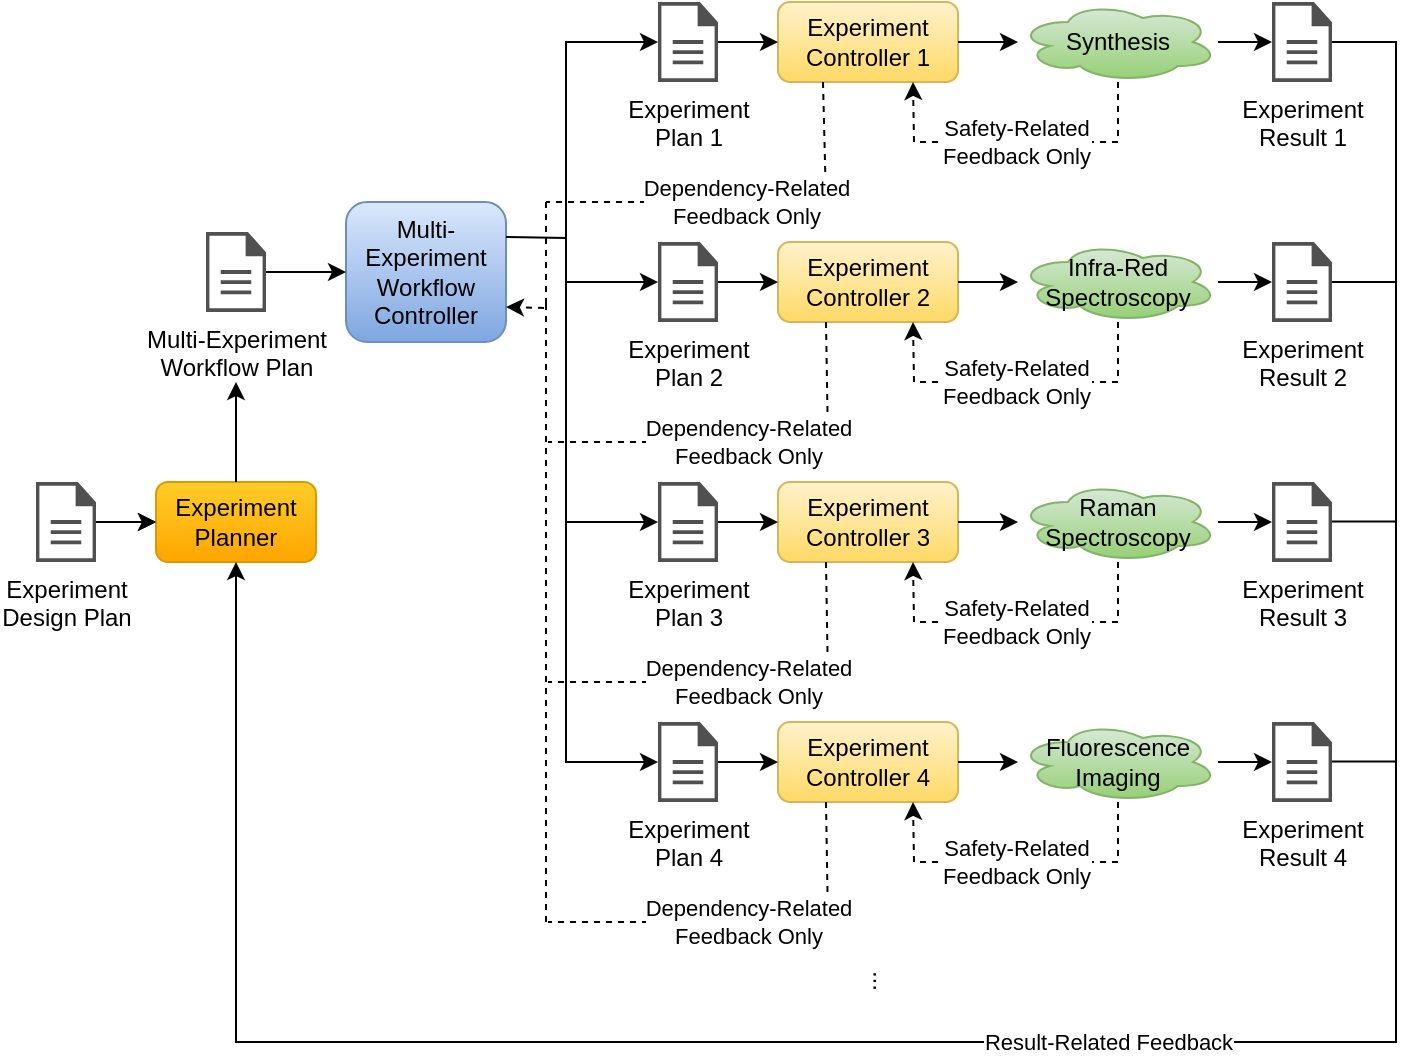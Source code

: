 <mxfile version="21.3.2" type="device">
  <diagram id="P3egCbBItE-vjyixLVVF" name="Page-1">
    <mxGraphModel dx="2874" dy="1524" grid="1" gridSize="10" guides="1" tooltips="1" connect="1" arrows="1" fold="1" page="1" pageScale="1" pageWidth="850" pageHeight="1100" math="0" shadow="0">
      <root>
        <mxCell id="0" />
        <mxCell id="1" parent="0" />
        <mxCell id="8yW3HtKEOS8D6HbiddwS-1" value="Experiment&lt;br&gt;Plan 1" style="sketch=0;pointerEvents=1;shadow=0;dashed=0;html=1;strokeColor=none;fillColor=#505050;labelPosition=center;verticalLabelPosition=bottom;verticalAlign=top;outlineConnect=0;align=center;shape=mxgraph.office.concepts.document;" parent="1" vertex="1">
          <mxGeometry x="381" y="210" width="30" height="40" as="geometry" />
        </mxCell>
        <mxCell id="8yW3HtKEOS8D6HbiddwS-2" value="Experiment&lt;br&gt;Controller 1" style="rounded=1;whiteSpace=wrap;html=1;fillColor=#fff2cc;gradientColor=#ffd966;strokeColor=#d6b656;" parent="1" vertex="1">
          <mxGeometry x="441" y="210" width="90" height="40" as="geometry" />
        </mxCell>
        <mxCell id="8yW3HtKEOS8D6HbiddwS-7" value="" style="endArrow=classic;html=1;rounded=0;entryX=0;entryY=0.5;entryDx=0;entryDy=0;" parent="1" source="8yW3HtKEOS8D6HbiddwS-1" target="8yW3HtKEOS8D6HbiddwS-2" edge="1">
          <mxGeometry width="50" height="50" relative="1" as="geometry">
            <mxPoint x="361" y="231" as="sourcePoint" />
            <mxPoint x="631" y="321" as="targetPoint" />
          </mxGeometry>
        </mxCell>
        <mxCell id="8yW3HtKEOS8D6HbiddwS-9" value="" style="endArrow=classic;html=1;rounded=0;exitX=1;exitY=0.5;exitDx=0;exitDy=0;" parent="1" source="8yW3HtKEOS8D6HbiddwS-2" target="8yW3HtKEOS8D6HbiddwS-4" edge="1">
          <mxGeometry width="50" height="50" relative="1" as="geometry">
            <mxPoint x="581" y="371" as="sourcePoint" />
            <mxPoint x="561" y="230" as="targetPoint" />
          </mxGeometry>
        </mxCell>
        <mxCell id="8yW3HtKEOS8D6HbiddwS-4" value="Synthesis" style="ellipse;shape=cloud;whiteSpace=wrap;html=1;fillColor=#d5e8d4;gradientColor=#97d077;strokeColor=#82b366;" parent="1" vertex="1">
          <mxGeometry x="561" y="210" width="100" height="40" as="geometry" />
        </mxCell>
        <mxCell id="8yW3HtKEOS8D6HbiddwS-11" value="Safety-Related&lt;br&gt;Feedback Only" style="endArrow=classic;html=1;rounded=0;entryX=0.75;entryY=1;entryDx=0;entryDy=0;exitX=0.5;exitY=1;exitDx=0;exitDy=0;dashed=1;" parent="1" source="8yW3HtKEOS8D6HbiddwS-4" target="8yW3HtKEOS8D6HbiddwS-2" edge="1">
          <mxGeometry width="50" height="50" relative="1" as="geometry">
            <mxPoint x="581" y="371" as="sourcePoint" />
            <mxPoint x="631" y="321" as="targetPoint" />
            <Array as="points">
              <mxPoint x="611" y="280" />
              <mxPoint x="509" y="280" />
            </Array>
          </mxGeometry>
        </mxCell>
        <mxCell id="ZFV-SjdnGhs7yPOWkklm-2" value="Experiment&lt;br&gt;Plan 2" style="sketch=0;pointerEvents=1;shadow=0;dashed=0;html=1;strokeColor=none;fillColor=#505050;labelPosition=center;verticalLabelPosition=bottom;verticalAlign=top;outlineConnect=0;align=center;shape=mxgraph.office.concepts.document;" parent="1" vertex="1">
          <mxGeometry x="381" y="330" width="30" height="40" as="geometry" />
        </mxCell>
        <mxCell id="ZFV-SjdnGhs7yPOWkklm-3" value="Experiment&lt;br&gt;Controller 2" style="rounded=1;whiteSpace=wrap;html=1;fillColor=#fff2cc;gradientColor=#ffd966;strokeColor=#d6b656;" parent="1" vertex="1">
          <mxGeometry x="441" y="330" width="90" height="40" as="geometry" />
        </mxCell>
        <mxCell id="ZFV-SjdnGhs7yPOWkklm-4" value="" style="endArrow=classic;html=1;rounded=0;entryX=0;entryY=0.5;entryDx=0;entryDy=0;" parent="1" source="ZFV-SjdnGhs7yPOWkklm-2" target="ZFV-SjdnGhs7yPOWkklm-3" edge="1">
          <mxGeometry width="50" height="50" relative="1" as="geometry">
            <mxPoint x="411" y="360" as="sourcePoint" />
            <mxPoint x="441" y="360" as="targetPoint" />
          </mxGeometry>
        </mxCell>
        <mxCell id="ZFV-SjdnGhs7yPOWkklm-5" value="" style="endArrow=classic;html=1;rounded=0;exitX=1;exitY=0.5;exitDx=0;exitDy=0;" parent="1" source="ZFV-SjdnGhs7yPOWkklm-3" target="ZFV-SjdnGhs7yPOWkklm-6" edge="1">
          <mxGeometry width="50" height="50" relative="1" as="geometry">
            <mxPoint x="581" y="491" as="sourcePoint" />
            <mxPoint x="561" y="350" as="targetPoint" />
          </mxGeometry>
        </mxCell>
        <mxCell id="ZFV-SjdnGhs7yPOWkklm-6" value="Infra-Red&lt;br&gt;Spectroscopy" style="ellipse;shape=cloud;whiteSpace=wrap;html=1;fillColor=#d5e8d4;gradientColor=#97d077;strokeColor=#82b366;" parent="1" vertex="1">
          <mxGeometry x="561" y="330" width="100" height="40" as="geometry" />
        </mxCell>
        <mxCell id="ZFV-SjdnGhs7yPOWkklm-7" value="Safety-Related&lt;br&gt;Feedback Only" style="endArrow=classic;html=1;rounded=0;entryX=0.75;entryY=1;entryDx=0;entryDy=0;exitX=0.5;exitY=1;exitDx=0;exitDy=0;dashed=1;" parent="1" source="ZFV-SjdnGhs7yPOWkklm-6" target="ZFV-SjdnGhs7yPOWkklm-3" edge="1">
          <mxGeometry width="50" height="50" relative="1" as="geometry">
            <mxPoint x="581" y="491" as="sourcePoint" />
            <mxPoint x="631" y="441" as="targetPoint" />
            <Array as="points">
              <mxPoint x="611" y="400" />
              <mxPoint x="509" y="400" />
            </Array>
          </mxGeometry>
        </mxCell>
        <mxCell id="ZFV-SjdnGhs7yPOWkklm-8" value="Multi-&lt;br&gt;Experiment&lt;br&gt;Workflow&lt;br&gt;Controller" style="rounded=1;whiteSpace=wrap;html=1;fillColor=#dae8fc;gradientColor=#7ea6e0;strokeColor=#6c8ebf;" parent="1" vertex="1">
          <mxGeometry x="225" y="310" width="80" height="70" as="geometry" />
        </mxCell>
        <mxCell id="ZFV-SjdnGhs7yPOWkklm-9" value="Multi-Experiment&lt;br&gt;Workflow Plan" style="sketch=0;pointerEvents=1;shadow=0;dashed=0;html=1;strokeColor=none;fillColor=#505050;labelPosition=center;verticalLabelPosition=bottom;verticalAlign=top;outlineConnect=0;align=center;shape=mxgraph.office.concepts.document;" parent="1" vertex="1">
          <mxGeometry x="155" y="325" width="30" height="40" as="geometry" />
        </mxCell>
        <mxCell id="ZFV-SjdnGhs7yPOWkklm-10" value="" style="endArrow=classic;html=1;rounded=0;" parent="1" source="ZFV-SjdnGhs7yPOWkklm-9" target="ZFV-SjdnGhs7yPOWkklm-8" edge="1">
          <mxGeometry width="50" height="50" relative="1" as="geometry">
            <mxPoint x="145" y="342" as="sourcePoint" />
            <mxPoint x="225" y="341" as="targetPoint" />
          </mxGeometry>
        </mxCell>
        <mxCell id="ZFV-SjdnGhs7yPOWkklm-11" value="" style="endArrow=classic;html=1;rounded=0;exitX=1;exitY=0.25;exitDx=0;exitDy=0;" parent="1" source="ZFV-SjdnGhs7yPOWkklm-8" target="ZFV-SjdnGhs7yPOWkklm-2" edge="1">
          <mxGeometry width="50" height="50" relative="1" as="geometry">
            <mxPoint x="335" y="370" as="sourcePoint" />
            <mxPoint x="325" y="380" as="targetPoint" />
            <Array as="points">
              <mxPoint x="335" y="328" />
              <mxPoint x="335" y="350" />
            </Array>
          </mxGeometry>
        </mxCell>
        <mxCell id="ZFV-SjdnGhs7yPOWkklm-12" value="" style="endArrow=classic;html=1;rounded=0;" parent="1" target="8yW3HtKEOS8D6HbiddwS-1" edge="1">
          <mxGeometry width="50" height="50" relative="1" as="geometry">
            <mxPoint x="335" y="350" as="sourcePoint" />
            <mxPoint x="396" y="290" as="targetPoint" />
            <Array as="points">
              <mxPoint x="335" y="230" />
            </Array>
          </mxGeometry>
        </mxCell>
        <mxCell id="an4e0P4fR7B57Mew-sz6-1" value="Dependency-Related&lt;br&gt;Feedback Only" style="endArrow=none;html=1;rounded=0;exitX=0.25;exitY=1;exitDx=0;exitDy=0;dashed=1;endFill=0;" parent="1" source="8yW3HtKEOS8D6HbiddwS-2" edge="1">
          <mxGeometry x="0.0" width="50" height="50" relative="1" as="geometry">
            <mxPoint x="441" y="360" as="sourcePoint" />
            <mxPoint x="325" y="310" as="targetPoint" />
            <Array as="points">
              <mxPoint x="465" y="310" />
            </Array>
            <mxPoint as="offset" />
          </mxGeometry>
        </mxCell>
        <mxCell id="an4e0P4fR7B57Mew-sz6-13" value="" style="endArrow=classic;html=1;rounded=0;entryX=1;entryY=0.75;entryDx=0;entryDy=0;dashed=1;" parent="1" target="ZFV-SjdnGhs7yPOWkklm-8" edge="1">
          <mxGeometry width="50" height="50" relative="1" as="geometry">
            <mxPoint x="325" y="310" as="sourcePoint" />
            <mxPoint x="435" y="360" as="targetPoint" />
            <Array as="points">
              <mxPoint x="325" y="363" />
            </Array>
          </mxGeometry>
        </mxCell>
        <mxCell id="an4e0P4fR7B57Mew-sz6-15" value="" style="endArrow=none;dashed=1;html=1;rounded=0;" parent="1" edge="1">
          <mxGeometry width="50" height="50" relative="1" as="geometry">
            <mxPoint x="325" y="670" as="sourcePoint" />
            <mxPoint x="325" y="360" as="targetPoint" />
          </mxGeometry>
        </mxCell>
        <mxCell id="G0-piTqzpPHfAwm4z4It-1" value="Experiment&lt;br&gt;Result 1" style="sketch=0;pointerEvents=1;shadow=0;dashed=0;html=1;strokeColor=none;fillColor=#505050;labelPosition=center;verticalLabelPosition=bottom;verticalAlign=top;outlineConnect=0;align=center;shape=mxgraph.office.concepts.document;" parent="1" vertex="1">
          <mxGeometry x="688" y="210" width="30" height="40" as="geometry" />
        </mxCell>
        <mxCell id="G0-piTqzpPHfAwm4z4It-2" value="" style="endArrow=classic;html=1;rounded=0;exitX=1;exitY=0.5;exitDx=0;exitDy=0;" parent="1" source="8yW3HtKEOS8D6HbiddwS-4" target="G0-piTqzpPHfAwm4z4It-1" edge="1">
          <mxGeometry width="50" height="50" relative="1" as="geometry">
            <mxPoint x="661" y="100" as="sourcePoint" />
            <mxPoint x="697" y="360.67" as="targetPoint" />
          </mxGeometry>
        </mxCell>
        <mxCell id="G0-piTqzpPHfAwm4z4It-3" value="Experiment&lt;br&gt;Result 2" style="sketch=0;pointerEvents=1;shadow=0;dashed=0;html=1;strokeColor=none;fillColor=#505050;labelPosition=center;verticalLabelPosition=bottom;verticalAlign=top;outlineConnect=0;align=center;shape=mxgraph.office.concepts.document;" parent="1" vertex="1">
          <mxGeometry x="688" y="330" width="30" height="40" as="geometry" />
        </mxCell>
        <mxCell id="G0-piTqzpPHfAwm4z4It-4" value="" style="endArrow=classic;html=1;rounded=0;exitX=1;exitY=0.5;exitDx=0;exitDy=0;" parent="1" source="ZFV-SjdnGhs7yPOWkklm-6" target="G0-piTqzpPHfAwm4z4It-3" edge="1">
          <mxGeometry width="50" height="50" relative="1" as="geometry">
            <mxPoint x="665" y="309" as="sourcePoint" />
            <mxPoint x="697" y="480.67" as="targetPoint" />
          </mxGeometry>
        </mxCell>
        <mxCell id="PuxMOU8ppIUWh8-XcMNC-1" value="Experiment&lt;br&gt;Plan 3" style="sketch=0;pointerEvents=1;shadow=0;dashed=0;html=1;strokeColor=none;fillColor=#505050;labelPosition=center;verticalLabelPosition=bottom;verticalAlign=top;outlineConnect=0;align=center;shape=mxgraph.office.concepts.document;" parent="1" vertex="1">
          <mxGeometry x="381" y="450" width="30" height="40" as="geometry" />
        </mxCell>
        <mxCell id="PuxMOU8ppIUWh8-XcMNC-2" value="Experiment&lt;br&gt;Controller 3" style="rounded=1;whiteSpace=wrap;html=1;fillColor=#fff2cc;gradientColor=#ffd966;strokeColor=#d6b656;" parent="1" vertex="1">
          <mxGeometry x="441" y="450" width="90" height="40" as="geometry" />
        </mxCell>
        <mxCell id="PuxMOU8ppIUWh8-XcMNC-3" value="" style="endArrow=classic;html=1;rounded=0;entryX=0;entryY=0.5;entryDx=0;entryDy=0;" parent="1" source="PuxMOU8ppIUWh8-XcMNC-1" target="PuxMOU8ppIUWh8-XcMNC-2" edge="1">
          <mxGeometry width="50" height="50" relative="1" as="geometry">
            <mxPoint x="411" y="480" as="sourcePoint" />
            <mxPoint x="441" y="480" as="targetPoint" />
          </mxGeometry>
        </mxCell>
        <mxCell id="PuxMOU8ppIUWh8-XcMNC-4" value="" style="endArrow=classic;html=1;rounded=0;exitX=1;exitY=0.5;exitDx=0;exitDy=0;" parent="1" source="PuxMOU8ppIUWh8-XcMNC-2" target="PuxMOU8ppIUWh8-XcMNC-5" edge="1">
          <mxGeometry width="50" height="50" relative="1" as="geometry">
            <mxPoint x="581" y="611" as="sourcePoint" />
            <mxPoint x="561" y="470" as="targetPoint" />
          </mxGeometry>
        </mxCell>
        <mxCell id="PuxMOU8ppIUWh8-XcMNC-5" value="Raman Spectroscopy" style="ellipse;shape=cloud;whiteSpace=wrap;html=1;fillColor=#d5e8d4;gradientColor=#97d077;strokeColor=#82b366;" parent="1" vertex="1">
          <mxGeometry x="561" y="450" width="100" height="40" as="geometry" />
        </mxCell>
        <mxCell id="PuxMOU8ppIUWh8-XcMNC-6" value="Safety-Related&lt;br&gt;Feedback Only" style="endArrow=classic;html=1;rounded=0;entryX=0.75;entryY=1;entryDx=0;entryDy=0;exitX=0.5;exitY=1;exitDx=0;exitDy=0;dashed=1;" parent="1" source="PuxMOU8ppIUWh8-XcMNC-5" target="PuxMOU8ppIUWh8-XcMNC-2" edge="1">
          <mxGeometry width="50" height="50" relative="1" as="geometry">
            <mxPoint x="581" y="611" as="sourcePoint" />
            <mxPoint x="631" y="561" as="targetPoint" />
            <Array as="points">
              <mxPoint x="611" y="520" />
              <mxPoint x="509" y="520" />
            </Array>
          </mxGeometry>
        </mxCell>
        <mxCell id="PuxMOU8ppIUWh8-XcMNC-7" value="Experiment&lt;br&gt;Result 3" style="sketch=0;pointerEvents=1;shadow=0;dashed=0;html=1;strokeColor=none;fillColor=#505050;labelPosition=center;verticalLabelPosition=bottom;verticalAlign=top;outlineConnect=0;align=center;shape=mxgraph.office.concepts.document;" parent="1" vertex="1">
          <mxGeometry x="688" y="450" width="30" height="40" as="geometry" />
        </mxCell>
        <mxCell id="PuxMOU8ppIUWh8-XcMNC-8" value="" style="endArrow=classic;html=1;rounded=0;exitX=1;exitY=0.5;exitDx=0;exitDy=0;" parent="1" source="PuxMOU8ppIUWh8-XcMNC-5" target="PuxMOU8ppIUWh8-XcMNC-7" edge="1">
          <mxGeometry width="50" height="50" relative="1" as="geometry">
            <mxPoint x="665" y="429" as="sourcePoint" />
            <mxPoint x="697" y="600.67" as="targetPoint" />
          </mxGeometry>
        </mxCell>
        <mxCell id="PuxMOU8ppIUWh8-XcMNC-9" value="Experiment&lt;br&gt;Plan 4" style="sketch=0;pointerEvents=1;shadow=0;dashed=0;html=1;strokeColor=none;fillColor=#505050;labelPosition=center;verticalLabelPosition=bottom;verticalAlign=top;outlineConnect=0;align=center;shape=mxgraph.office.concepts.document;" parent="1" vertex="1">
          <mxGeometry x="381" y="570" width="30" height="40" as="geometry" />
        </mxCell>
        <mxCell id="PuxMOU8ppIUWh8-XcMNC-10" value="Experiment&lt;br&gt;Controller 4" style="rounded=1;whiteSpace=wrap;html=1;fillColor=#fff2cc;gradientColor=#ffd966;strokeColor=#d6b656;" parent="1" vertex="1">
          <mxGeometry x="441" y="570" width="90" height="40" as="geometry" />
        </mxCell>
        <mxCell id="PuxMOU8ppIUWh8-XcMNC-11" value="" style="endArrow=classic;html=1;rounded=0;entryX=0;entryY=0.5;entryDx=0;entryDy=0;" parent="1" source="PuxMOU8ppIUWh8-XcMNC-9" target="PuxMOU8ppIUWh8-XcMNC-10" edge="1">
          <mxGeometry width="50" height="50" relative="1" as="geometry">
            <mxPoint x="411" y="600" as="sourcePoint" />
            <mxPoint x="441" y="600" as="targetPoint" />
          </mxGeometry>
        </mxCell>
        <mxCell id="PuxMOU8ppIUWh8-XcMNC-12" value="" style="endArrow=classic;html=1;rounded=0;exitX=1;exitY=0.5;exitDx=0;exitDy=0;" parent="1" source="PuxMOU8ppIUWh8-XcMNC-10" target="PuxMOU8ppIUWh8-XcMNC-13" edge="1">
          <mxGeometry width="50" height="50" relative="1" as="geometry">
            <mxPoint x="581" y="731" as="sourcePoint" />
            <mxPoint x="561" y="590" as="targetPoint" />
          </mxGeometry>
        </mxCell>
        <mxCell id="PuxMOU8ppIUWh8-XcMNC-13" value="Fluorescence Imaging" style="ellipse;shape=cloud;whiteSpace=wrap;html=1;fillColor=#d5e8d4;gradientColor=#97d077;strokeColor=#82b366;" parent="1" vertex="1">
          <mxGeometry x="561" y="570" width="100" height="40" as="geometry" />
        </mxCell>
        <mxCell id="PuxMOU8ppIUWh8-XcMNC-14" value="Safety-Related&lt;br&gt;Feedback Only" style="endArrow=classic;html=1;rounded=0;entryX=0.75;entryY=1;entryDx=0;entryDy=0;exitX=0.5;exitY=1;exitDx=0;exitDy=0;dashed=1;" parent="1" source="PuxMOU8ppIUWh8-XcMNC-13" target="PuxMOU8ppIUWh8-XcMNC-10" edge="1">
          <mxGeometry width="50" height="50" relative="1" as="geometry">
            <mxPoint x="581" y="731" as="sourcePoint" />
            <mxPoint x="631" y="681" as="targetPoint" />
            <Array as="points">
              <mxPoint x="611" y="640" />
              <mxPoint x="509" y="640" />
            </Array>
          </mxGeometry>
        </mxCell>
        <mxCell id="PuxMOU8ppIUWh8-XcMNC-15" value="Experiment&lt;br&gt;Result 4" style="sketch=0;pointerEvents=1;shadow=0;dashed=0;html=1;strokeColor=none;fillColor=#505050;labelPosition=center;verticalLabelPosition=bottom;verticalAlign=top;outlineConnect=0;align=center;shape=mxgraph.office.concepts.document;" parent="1" vertex="1">
          <mxGeometry x="688" y="570" width="30" height="40" as="geometry" />
        </mxCell>
        <mxCell id="PuxMOU8ppIUWh8-XcMNC-16" value="" style="endArrow=classic;html=1;rounded=0;exitX=1;exitY=0.5;exitDx=0;exitDy=0;" parent="1" source="PuxMOU8ppIUWh8-XcMNC-13" target="PuxMOU8ppIUWh8-XcMNC-15" edge="1">
          <mxGeometry width="50" height="50" relative="1" as="geometry">
            <mxPoint x="665" y="549" as="sourcePoint" />
            <mxPoint x="697" y="720.67" as="targetPoint" />
          </mxGeometry>
        </mxCell>
        <mxCell id="PuxMOU8ppIUWh8-XcMNC-17" value="" style="endArrow=classic;html=1;rounded=0;" parent="1" target="PuxMOU8ppIUWh8-XcMNC-1" edge="1">
          <mxGeometry width="50" height="50" relative="1" as="geometry">
            <mxPoint x="335" y="350" as="sourcePoint" />
            <mxPoint x="341" y="522" as="targetPoint" />
            <Array as="points">
              <mxPoint x="335" y="400" />
              <mxPoint x="335" y="470" />
            </Array>
          </mxGeometry>
        </mxCell>
        <mxCell id="PuxMOU8ppIUWh8-XcMNC-18" value="" style="endArrow=classic;html=1;rounded=0;" parent="1" target="PuxMOU8ppIUWh8-XcMNC-9" edge="1">
          <mxGeometry width="50" height="50" relative="1" as="geometry">
            <mxPoint x="335" y="470" as="sourcePoint" />
            <mxPoint x="381" y="590" as="targetPoint" />
            <Array as="points">
              <mxPoint x="335" y="520" />
              <mxPoint x="335" y="590" />
            </Array>
          </mxGeometry>
        </mxCell>
        <mxCell id="PuxMOU8ppIUWh8-XcMNC-20" value="Dependency-Related&lt;br&gt;Feedback Only" style="endArrow=none;html=1;rounded=0;exitX=0.25;exitY=1;exitDx=0;exitDy=0;dashed=1;endFill=0;" parent="1" edge="1">
          <mxGeometry x="0.0" width="50" height="50" relative="1" as="geometry">
            <mxPoint x="465" y="370" as="sourcePoint" />
            <mxPoint x="326" y="430" as="targetPoint" />
            <Array as="points">
              <mxPoint x="466" y="430" />
            </Array>
            <mxPoint as="offset" />
          </mxGeometry>
        </mxCell>
        <mxCell id="PuxMOU8ppIUWh8-XcMNC-21" value="Dependency-Related&lt;br&gt;Feedback Only" style="endArrow=none;html=1;rounded=0;exitX=0.25;exitY=1;exitDx=0;exitDy=0;dashed=1;endFill=0;" parent="1" edge="1">
          <mxGeometry x="0.0" width="50" height="50" relative="1" as="geometry">
            <mxPoint x="465" y="490" as="sourcePoint" />
            <mxPoint x="326" y="550" as="targetPoint" />
            <Array as="points">
              <mxPoint x="466" y="550" />
            </Array>
            <mxPoint as="offset" />
          </mxGeometry>
        </mxCell>
        <mxCell id="PuxMOU8ppIUWh8-XcMNC-22" value="Dependency-Related&lt;br&gt;Feedback Only" style="endArrow=none;html=1;rounded=0;exitX=0.25;exitY=1;exitDx=0;exitDy=0;dashed=1;endFill=0;" parent="1" edge="1">
          <mxGeometry x="0.0" width="50" height="50" relative="1" as="geometry">
            <mxPoint x="465" y="610" as="sourcePoint" />
            <mxPoint x="326" y="670" as="targetPoint" />
            <Array as="points">
              <mxPoint x="466" y="670" />
            </Array>
            <mxPoint as="offset" />
          </mxGeometry>
        </mxCell>
        <mxCell id="PuxMOU8ppIUWh8-XcMNC-23" value="Experiment&lt;br&gt;Planner" style="rounded=1;whiteSpace=wrap;html=1;fillColor=#ffcd28;gradientColor=#ffa500;strokeColor=#d79b00;" parent="1" vertex="1">
          <mxGeometry x="130" y="450" width="80" height="40" as="geometry" />
        </mxCell>
        <mxCell id="PuxMOU8ppIUWh8-XcMNC-26" value="" style="edgeStyle=orthogonalEdgeStyle;rounded=0;orthogonalLoop=1;jettySize=auto;html=1;" parent="1" source="PuxMOU8ppIUWh8-XcMNC-24" target="PuxMOU8ppIUWh8-XcMNC-23" edge="1">
          <mxGeometry relative="1" as="geometry" />
        </mxCell>
        <mxCell id="PuxMOU8ppIUWh8-XcMNC-28" value="" style="edgeStyle=orthogonalEdgeStyle;rounded=0;orthogonalLoop=1;jettySize=auto;html=1;" parent="1" source="PuxMOU8ppIUWh8-XcMNC-24" target="PuxMOU8ppIUWh8-XcMNC-23" edge="1">
          <mxGeometry relative="1" as="geometry" />
        </mxCell>
        <mxCell id="PuxMOU8ppIUWh8-XcMNC-24" value="Experiment&lt;br&gt;Design Plan" style="sketch=0;pointerEvents=1;shadow=0;dashed=0;html=1;strokeColor=none;fillColor=#505050;labelPosition=center;verticalLabelPosition=bottom;verticalAlign=top;outlineConnect=0;align=center;shape=mxgraph.office.concepts.document;" parent="1" vertex="1">
          <mxGeometry x="70" y="450" width="30" height="40" as="geometry" />
        </mxCell>
        <mxCell id="PuxMOU8ppIUWh8-XcMNC-27" value="" style="endArrow=classic;html=1;rounded=0;exitX=0.5;exitY=0;exitDx=0;exitDy=0;" parent="1" source="PuxMOU8ppIUWh8-XcMNC-23" edge="1">
          <mxGeometry width="50" height="50" relative="1" as="geometry">
            <mxPoint x="115" y="480" as="sourcePoint" />
            <mxPoint x="170" y="400" as="targetPoint" />
          </mxGeometry>
        </mxCell>
        <mxCell id="PuxMOU8ppIUWh8-XcMNC-29" value="Result-Related Feedback" style="endArrow=classic;html=1;rounded=0;entryX=0.5;entryY=1;entryDx=0;entryDy=0;" parent="1" source="G0-piTqzpPHfAwm4z4It-1" target="PuxMOU8ppIUWh8-XcMNC-23" edge="1">
          <mxGeometry width="50" height="50" relative="1" as="geometry">
            <mxPoint x="760" y="230" as="sourcePoint" />
            <mxPoint x="170" y="500" as="targetPoint" />
            <Array as="points">
              <mxPoint x="750" y="230" />
              <mxPoint x="750" y="730" />
              <mxPoint x="170" y="730" />
            </Array>
          </mxGeometry>
        </mxCell>
        <mxCell id="PuxMOU8ppIUWh8-XcMNC-31" value="" style="endArrow=none;html=1;rounded=0;endFill=0;" parent="1" source="G0-piTqzpPHfAwm4z4It-3" edge="1">
          <mxGeometry width="50" height="50" relative="1" as="geometry">
            <mxPoint x="750" y="350" as="sourcePoint" />
            <mxPoint x="750" y="350" as="targetPoint" />
          </mxGeometry>
        </mxCell>
        <mxCell id="PuxMOU8ppIUWh8-XcMNC-32" value="" style="endArrow=none;html=1;rounded=0;endFill=0;" parent="1" edge="1">
          <mxGeometry width="50" height="50" relative="1" as="geometry">
            <mxPoint x="718" y="469.76" as="sourcePoint" />
            <mxPoint x="750" y="469.76" as="targetPoint" />
          </mxGeometry>
        </mxCell>
        <mxCell id="PuxMOU8ppIUWh8-XcMNC-33" value="" style="endArrow=none;html=1;rounded=0;endFill=0;" parent="1" edge="1">
          <mxGeometry width="50" height="50" relative="1" as="geometry">
            <mxPoint x="718" y="589.76" as="sourcePoint" />
            <mxPoint x="750" y="589.76" as="targetPoint" />
          </mxGeometry>
        </mxCell>
        <mxCell id="M_g4ezPXJqo5wBxTp_3b-2" value="..." style="text;html=1;align=center;verticalAlign=middle;resizable=0;points=[];autosize=1;strokeColor=none;fillColor=none;rotation=-90;" vertex="1" parent="1">
          <mxGeometry x="471" y="690" width="30" height="20" as="geometry" />
        </mxCell>
      </root>
    </mxGraphModel>
  </diagram>
</mxfile>
